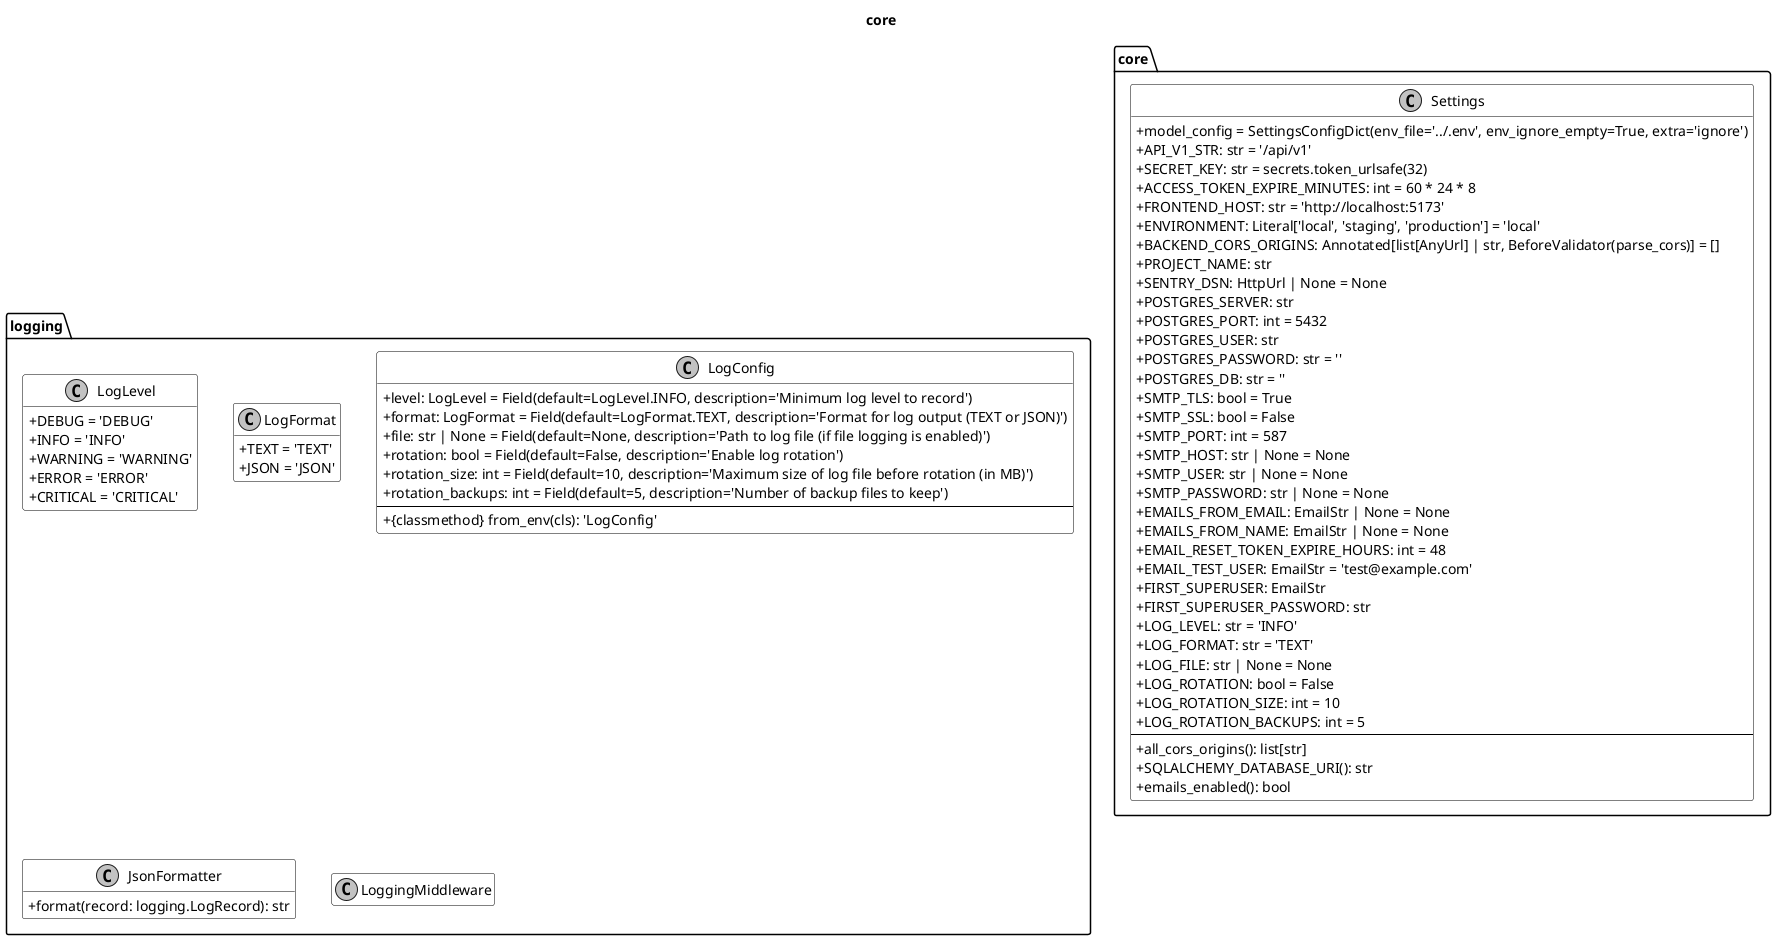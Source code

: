 @startuml

title core

skinparam ClassAttributeIconSize 0
skinparam ClassBackgroundColor white
skinparam ClassBorderColor black
hide empty members
skinparam monochrome true

package core {
  class Settings {
      + model_config = SettingsConfigDict(env_file='../.env', env_ignore_empty=True, extra='ignore')
      + API_V1_STR: str = '/api/v1'
      + SECRET_KEY: str = secrets.token_urlsafe(32)
      + ACCESS_TOKEN_EXPIRE_MINUTES: int = 60 * 24 * 8
      + FRONTEND_HOST: str = 'http://localhost:5173'
      + ENVIRONMENT: Literal['local', 'staging', 'production'] = 'local'
      + BACKEND_CORS_ORIGINS: Annotated[list[AnyUrl] | str, BeforeValidator(parse_cors)] = []
      + PROJECT_NAME: str
      + SENTRY_DSN: HttpUrl | None = None
      + POSTGRES_SERVER: str
      + POSTGRES_PORT: int = 5432
      + POSTGRES_USER: str
      + POSTGRES_PASSWORD: str = ''
      + POSTGRES_DB: str = ''
      + SMTP_TLS: bool = True
      + SMTP_SSL: bool = False
      + SMTP_PORT: int = 587
      + SMTP_HOST: str | None = None
      + SMTP_USER: str | None = None
      + SMTP_PASSWORD: str | None = None
      + EMAILS_FROM_EMAIL: EmailStr | None = None
      + EMAILS_FROM_NAME: EmailStr | None = None
      + EMAIL_RESET_TOKEN_EXPIRE_HOURS: int = 48
      + EMAIL_TEST_USER: EmailStr = 'test@example.com'
      + FIRST_SUPERUSER: EmailStr
      + FIRST_SUPERUSER_PASSWORD: str
      + LOG_LEVEL: str = 'INFO'
      + LOG_FORMAT: str = 'TEXT'
      + LOG_FILE: str | None = None
      + LOG_ROTATION: bool = False
      + LOG_ROTATION_SIZE: int = 10
      + LOG_ROTATION_BACKUPS: int = 5
  --
      + all_cors_origins(): list[str]
      + SQLALCHEMY_DATABASE_URI(): str
      + emails_enabled(): bool
  }

}

package logging {
  class LogLevel {
      + DEBUG = 'DEBUG'
      + INFO = 'INFO'
      + WARNING = 'WARNING'
      + ERROR = 'ERROR'
      + CRITICAL = 'CRITICAL'
  }

  class LogFormat {
      + TEXT = 'TEXT'
      + JSON = 'JSON'
  }

  class LogConfig {
      + level: LogLevel = Field(default=LogLevel.INFO, description='Minimum log level to record')
      + format: LogFormat = Field(default=LogFormat.TEXT, description='Format for log output (TEXT or JSON)')
      + file: str | None = Field(default=None, description='Path to log file (if file logging is enabled)')
      + rotation: bool = Field(default=False, description='Enable log rotation')
      + rotation_size: int = Field(default=10, description='Maximum size of log file before rotation (in MB)')
      + rotation_backups: int = Field(default=5, description='Number of backup files to keep')
  --
      + {classmethod} from_env(cls): 'LogConfig'
  }

  class JsonFormatter {
      + format(record: logging.LogRecord): str
  }

  class LoggingMiddleware {
  }

}

' Relationships

@enduml